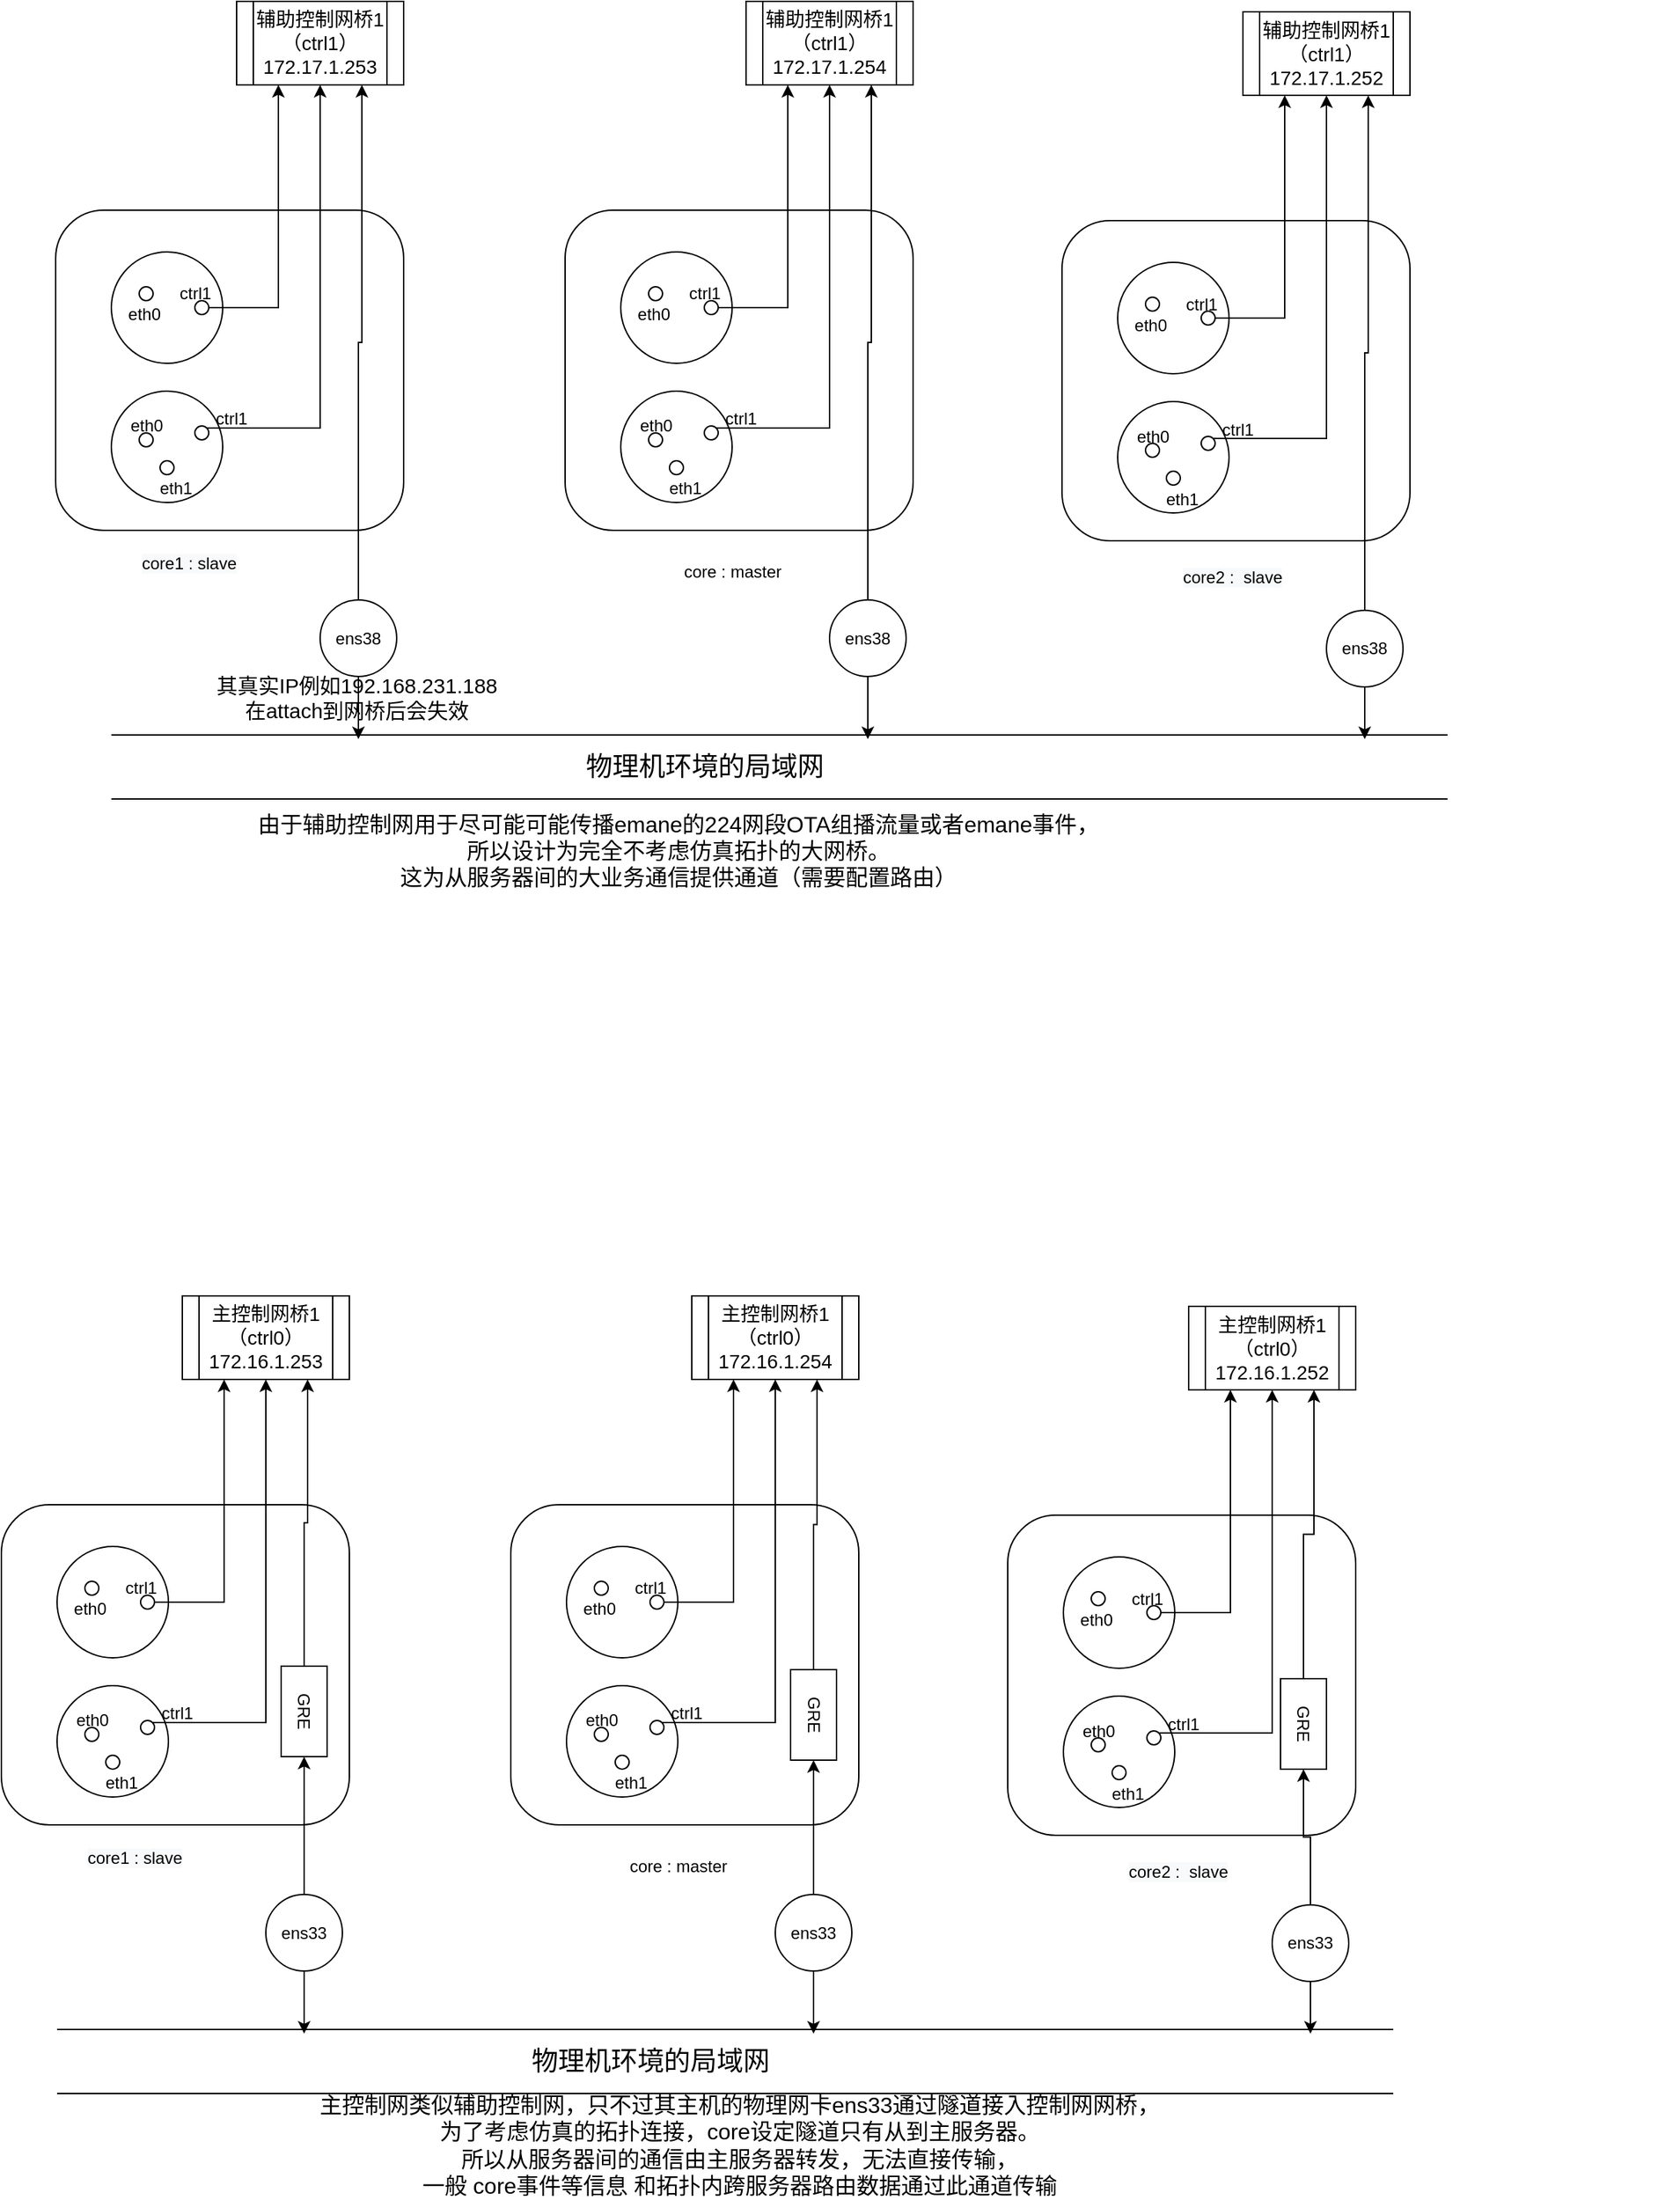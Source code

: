 <mxfile version="14.6.13" type="github">
  <diagram name="Page-1" id="12e1b939-464a-85fe-373e-61e167be1490">
    <mxGraphModel dx="1123" dy="832" grid="1" gridSize="10" guides="1" tooltips="1" connect="1" arrows="1" fold="1" page="1" pageScale="1.5" pageWidth="827" pageHeight="1169" background="none" math="0" shadow="0">
      <root>
        <mxCell id="0" />
        <mxCell id="1" parent="0" />
        <mxCell id="60da8b9f42644d3a-3" value="ATTRACT" style="text;html=1;strokeColor=none;fillColor=none;align=center;verticalAlign=middle;whiteSpace=wrap;rounded=0;shadow=0;fontSize=27;fontColor=#FFFFFF;fontStyle=1" parent="1" vertex="1">
          <mxGeometry x="355" y="165" width="280" height="60" as="geometry" />
        </mxCell>
        <mxCell id="60da8b9f42644d3a-6" value="" style="line;strokeWidth=2;html=1;rounded=0;shadow=0;fontSize=27;align=center;fillColor=none;strokeColor=#FFFFFF;" parent="1" vertex="1">
          <mxGeometry x="375" y="225" width="240" height="10" as="geometry" />
        </mxCell>
        <mxCell id="60da8b9f42644d3a-32" value="DELIGHT" style="text;html=1;strokeColor=none;fillColor=none;align=center;verticalAlign=middle;whiteSpace=wrap;rounded=0;shadow=0;fontSize=27;fontColor=#FFFFFF;fontStyle=1" parent="1" vertex="1">
          <mxGeometry x="1135" y="445" width="280" height="60" as="geometry" />
        </mxCell>
        <mxCell id="60da8b9f42644d3a-34" value="" style="line;strokeWidth=2;html=1;rounded=0;shadow=0;fontSize=27;align=center;fillColor=none;strokeColor=#FFFFFF;" parent="1" vertex="1">
          <mxGeometry x="1155" y="505" width="240" height="10" as="geometry" />
        </mxCell>
        <mxCell id="60da8b9f42644d3a-35" value="" style="line;strokeWidth=2;html=1;rounded=0;shadow=0;fontSize=27;align=center;fillColor=none;strokeColor=#FFFFFF;" parent="1" vertex="1">
          <mxGeometry x="1076" y="1015" width="240" height="10" as="geometry" />
        </mxCell>
        <mxCell id="WtJ207OkgV2DRdlj3lcY-6" value="" style="rounded=1;whiteSpace=wrap;html=1;" vertex="1" parent="1">
          <mxGeometry x="249" y="180" width="250" height="230" as="geometry" />
        </mxCell>
        <mxCell id="WtJ207OkgV2DRdlj3lcY-12" value="&lt;font style=&quot;font-size: 14px&quot;&gt;辅助控制网桥1&lt;br&gt;（ctrl1）&lt;br&gt;172.17.1.253&lt;/font&gt;" style="shape=process;whiteSpace=wrap;html=1;backgroundOutline=1;" vertex="1" parent="1">
          <mxGeometry x="379" y="30" width="120" height="60" as="geometry" />
        </mxCell>
        <mxCell id="WtJ207OkgV2DRdlj3lcY-15" value="" style="ellipse;whiteSpace=wrap;html=1;aspect=fixed;" vertex="1" parent="1">
          <mxGeometry x="289" y="210" width="80" height="80" as="geometry" />
        </mxCell>
        <mxCell id="WtJ207OkgV2DRdlj3lcY-25" value="" style="ellipse;whiteSpace=wrap;html=1;aspect=fixed;" vertex="1" parent="1">
          <mxGeometry x="289" y="310" width="80" height="80" as="geometry" />
        </mxCell>
        <mxCell id="WtJ207OkgV2DRdlj3lcY-33" style="edgeStyle=orthogonalEdgeStyle;rounded=0;orthogonalLoop=1;jettySize=auto;html=1;entryX=0.25;entryY=1;entryDx=0;entryDy=0;" edge="1" parent="1" source="WtJ207OkgV2DRdlj3lcY-26" target="WtJ207OkgV2DRdlj3lcY-12">
          <mxGeometry relative="1" as="geometry" />
        </mxCell>
        <mxCell id="WtJ207OkgV2DRdlj3lcY-26" value="" style="ellipse;whiteSpace=wrap;html=1;aspect=fixed;" vertex="1" parent="1">
          <mxGeometry x="349" y="245" width="10" height="10" as="geometry" />
        </mxCell>
        <mxCell id="WtJ207OkgV2DRdlj3lcY-34" style="edgeStyle=orthogonalEdgeStyle;rounded=0;orthogonalLoop=1;jettySize=auto;html=1;exitX=1;exitY=0;exitDx=0;exitDy=0;entryX=0.5;entryY=1;entryDx=0;entryDy=0;" edge="1" parent="1" source="WtJ207OkgV2DRdlj3lcY-29" target="WtJ207OkgV2DRdlj3lcY-12">
          <mxGeometry relative="1" as="geometry" />
        </mxCell>
        <mxCell id="WtJ207OkgV2DRdlj3lcY-29" value="" style="ellipse;whiteSpace=wrap;html=1;aspect=fixed;" vertex="1" parent="1">
          <mxGeometry x="349" y="335" width="10" height="10" as="geometry" />
        </mxCell>
        <mxCell id="WtJ207OkgV2DRdlj3lcY-35" value="" style="ellipse;whiteSpace=wrap;html=1;aspect=fixed;" vertex="1" parent="1">
          <mxGeometry x="309" y="235" width="10" height="10" as="geometry" />
        </mxCell>
        <mxCell id="WtJ207OkgV2DRdlj3lcY-36" value="" style="ellipse;whiteSpace=wrap;html=1;aspect=fixed;" vertex="1" parent="1">
          <mxGeometry x="309" y="340" width="10" height="10" as="geometry" />
        </mxCell>
        <mxCell id="WtJ207OkgV2DRdlj3lcY-37" value="" style="ellipse;whiteSpace=wrap;html=1;aspect=fixed;" vertex="1" parent="1">
          <mxGeometry x="324" y="360" width="10" height="10" as="geometry" />
        </mxCell>
        <mxCell id="WtJ207OkgV2DRdlj3lcY-44" value="core : master" style="text;html=1;align=center;verticalAlign=middle;resizable=0;points=[];autosize=1;strokeColor=none;" vertex="1" parent="1">
          <mxGeometry x="690" y="430" width="90" height="20" as="geometry" />
        </mxCell>
        <mxCell id="WtJ207OkgV2DRdlj3lcY-45" value="&lt;span style=&quot;color: rgb(0 , 0 , 0) ; font-family: &amp;#34;helvetica&amp;#34; ; font-size: 12px ; font-style: normal ; font-weight: 400 ; letter-spacing: normal ; text-align: center ; text-indent: 0px ; text-transform: none ; word-spacing: 0px ; background-color: rgb(248 , 249 , 250) ; display: inline ; float: none&quot;&gt;core2 :&amp;nbsp; slave&lt;/span&gt;" style="text;whiteSpace=wrap;html=1;" vertex="1" parent="1">
          <mxGeometry x="1057" y="430" width="100" height="30" as="geometry" />
        </mxCell>
        <mxCell id="WtJ207OkgV2DRdlj3lcY-46" value="&lt;span style=&quot;color: rgb(0 , 0 , 0) ; font-family: &amp;#34;helvetica&amp;#34; ; font-size: 12px ; font-style: normal ; font-weight: 400 ; letter-spacing: normal ; text-align: center ; text-indent: 0px ; text-transform: none ; word-spacing: 0px ; background-color: rgb(248 , 249 , 250) ; display: inline ; float: none&quot;&gt;core1 : slave&lt;/span&gt;" style="text;whiteSpace=wrap;html=1;" vertex="1" parent="1">
          <mxGeometry x="309" y="420" width="100" height="30" as="geometry" />
        </mxCell>
        <mxCell id="WtJ207OkgV2DRdlj3lcY-51" style="edgeStyle=orthogonalEdgeStyle;rounded=0;orthogonalLoop=1;jettySize=auto;html=1;exitX=0.5;exitY=0;exitDx=0;exitDy=0;entryX=0.75;entryY=1;entryDx=0;entryDy=0;" edge="1" parent="1" source="WtJ207OkgV2DRdlj3lcY-49" target="WtJ207OkgV2DRdlj3lcY-12">
          <mxGeometry relative="1" as="geometry" />
        </mxCell>
        <mxCell id="WtJ207OkgV2DRdlj3lcY-104" style="edgeStyle=orthogonalEdgeStyle;rounded=0;orthogonalLoop=1;jettySize=auto;html=1;" edge="1" parent="1" source="WtJ207OkgV2DRdlj3lcY-49">
          <mxGeometry relative="1" as="geometry">
            <mxPoint x="466.5" y="560" as="targetPoint" />
          </mxGeometry>
        </mxCell>
        <mxCell id="WtJ207OkgV2DRdlj3lcY-49" value="ens38" style="ellipse;whiteSpace=wrap;html=1;aspect=fixed;" vertex="1" parent="1">
          <mxGeometry x="439" y="460" width="55" height="55" as="geometry" />
        </mxCell>
        <mxCell id="WtJ207OkgV2DRdlj3lcY-50" value="&lt;font style=&quot;font-size: 15px&quot;&gt;其真实IP例如192.168.231.188 &lt;br&gt;在attach到网桥后会失效&lt;/font&gt;" style="text;html=1;align=center;verticalAlign=middle;resizable=0;points=[];autosize=1;strokeColor=none;" vertex="1" parent="1">
          <mxGeometry x="355" y="510" width="220" height="40" as="geometry" />
        </mxCell>
        <mxCell id="WtJ207OkgV2DRdlj3lcY-52" value="eth0&amp;nbsp;&lt;br&gt;" style="text;html=1;align=center;verticalAlign=middle;resizable=0;points=[];autosize=1;strokeColor=none;" vertex="1" parent="1">
          <mxGeometry x="294" y="245" width="40" height="20" as="geometry" />
        </mxCell>
        <mxCell id="WtJ207OkgV2DRdlj3lcY-53" value="eth1&lt;br&gt;" style="text;html=1;align=center;verticalAlign=middle;resizable=0;points=[];autosize=1;strokeColor=none;" vertex="1" parent="1">
          <mxGeometry x="315" y="370" width="40" height="20" as="geometry" />
        </mxCell>
        <mxCell id="WtJ207OkgV2DRdlj3lcY-54" value="eth0&lt;br&gt;" style="text;html=1;align=center;verticalAlign=middle;resizable=0;points=[];autosize=1;strokeColor=none;" vertex="1" parent="1">
          <mxGeometry x="294" y="325" width="40" height="20" as="geometry" />
        </mxCell>
        <mxCell id="WtJ207OkgV2DRdlj3lcY-55" value="ctrl1&lt;br&gt;" style="text;html=1;align=center;verticalAlign=middle;resizable=0;points=[];autosize=1;strokeColor=none;" vertex="1" parent="1">
          <mxGeometry x="355" y="320" width="40" height="20" as="geometry" />
        </mxCell>
        <mxCell id="WtJ207OkgV2DRdlj3lcY-56" value="ctrl1" style="text;html=1;align=center;verticalAlign=middle;resizable=0;points=[];autosize=1;strokeColor=none;" vertex="1" parent="1">
          <mxGeometry x="329" y="230" width="40" height="20" as="geometry" />
        </mxCell>
        <mxCell id="WtJ207OkgV2DRdlj3lcY-58" value="" style="rounded=1;whiteSpace=wrap;html=1;" vertex="1" parent="1">
          <mxGeometry x="615" y="180" width="250" height="230" as="geometry" />
        </mxCell>
        <mxCell id="WtJ207OkgV2DRdlj3lcY-59" value="&lt;font style=&quot;font-size: 14px&quot;&gt;辅助控制网桥1&lt;br&gt;（ctrl1）&lt;br&gt;172.17.1.254&lt;/font&gt;" style="shape=process;whiteSpace=wrap;html=1;backgroundOutline=1;" vertex="1" parent="1">
          <mxGeometry x="745" y="30" width="120" height="60" as="geometry" />
        </mxCell>
        <mxCell id="WtJ207OkgV2DRdlj3lcY-60" value="" style="ellipse;whiteSpace=wrap;html=1;aspect=fixed;" vertex="1" parent="1">
          <mxGeometry x="655" y="210" width="80" height="80" as="geometry" />
        </mxCell>
        <mxCell id="WtJ207OkgV2DRdlj3lcY-61" value="" style="ellipse;whiteSpace=wrap;html=1;aspect=fixed;" vertex="1" parent="1">
          <mxGeometry x="655" y="310" width="80" height="80" as="geometry" />
        </mxCell>
        <mxCell id="WtJ207OkgV2DRdlj3lcY-62" style="edgeStyle=orthogonalEdgeStyle;rounded=0;orthogonalLoop=1;jettySize=auto;html=1;entryX=0.25;entryY=1;entryDx=0;entryDy=0;" edge="1" parent="1" source="WtJ207OkgV2DRdlj3lcY-63" target="WtJ207OkgV2DRdlj3lcY-59">
          <mxGeometry relative="1" as="geometry" />
        </mxCell>
        <mxCell id="WtJ207OkgV2DRdlj3lcY-63" value="" style="ellipse;whiteSpace=wrap;html=1;aspect=fixed;" vertex="1" parent="1">
          <mxGeometry x="715" y="245" width="10" height="10" as="geometry" />
        </mxCell>
        <mxCell id="WtJ207OkgV2DRdlj3lcY-64" style="edgeStyle=orthogonalEdgeStyle;rounded=0;orthogonalLoop=1;jettySize=auto;html=1;exitX=1;exitY=0;exitDx=0;exitDy=0;entryX=0.5;entryY=1;entryDx=0;entryDy=0;" edge="1" parent="1" source="WtJ207OkgV2DRdlj3lcY-65" target="WtJ207OkgV2DRdlj3lcY-59">
          <mxGeometry relative="1" as="geometry" />
        </mxCell>
        <mxCell id="WtJ207OkgV2DRdlj3lcY-65" value="" style="ellipse;whiteSpace=wrap;html=1;aspect=fixed;" vertex="1" parent="1">
          <mxGeometry x="715" y="335" width="10" height="10" as="geometry" />
        </mxCell>
        <mxCell id="WtJ207OkgV2DRdlj3lcY-66" value="" style="ellipse;whiteSpace=wrap;html=1;aspect=fixed;" vertex="1" parent="1">
          <mxGeometry x="675" y="235" width="10" height="10" as="geometry" />
        </mxCell>
        <mxCell id="WtJ207OkgV2DRdlj3lcY-67" value="" style="ellipse;whiteSpace=wrap;html=1;aspect=fixed;" vertex="1" parent="1">
          <mxGeometry x="675" y="340" width="10" height="10" as="geometry" />
        </mxCell>
        <mxCell id="WtJ207OkgV2DRdlj3lcY-68" value="" style="ellipse;whiteSpace=wrap;html=1;aspect=fixed;" vertex="1" parent="1">
          <mxGeometry x="690" y="360" width="10" height="10" as="geometry" />
        </mxCell>
        <mxCell id="WtJ207OkgV2DRdlj3lcY-70" style="edgeStyle=orthogonalEdgeStyle;rounded=0;orthogonalLoop=1;jettySize=auto;html=1;exitX=0.5;exitY=0;exitDx=0;exitDy=0;entryX=0.75;entryY=1;entryDx=0;entryDy=0;" edge="1" parent="1" source="WtJ207OkgV2DRdlj3lcY-71" target="WtJ207OkgV2DRdlj3lcY-59">
          <mxGeometry relative="1" as="geometry" />
        </mxCell>
        <mxCell id="WtJ207OkgV2DRdlj3lcY-102" style="edgeStyle=orthogonalEdgeStyle;rounded=0;orthogonalLoop=1;jettySize=auto;html=1;" edge="1" parent="1" source="WtJ207OkgV2DRdlj3lcY-71">
          <mxGeometry relative="1" as="geometry">
            <mxPoint x="832.5" y="560" as="targetPoint" />
          </mxGeometry>
        </mxCell>
        <mxCell id="WtJ207OkgV2DRdlj3lcY-71" value="ens38" style="ellipse;whiteSpace=wrap;html=1;aspect=fixed;" vertex="1" parent="1">
          <mxGeometry x="805" y="460" width="55" height="55" as="geometry" />
        </mxCell>
        <mxCell id="WtJ207OkgV2DRdlj3lcY-73" value="eth0&amp;nbsp;&lt;br&gt;" style="text;html=1;align=center;verticalAlign=middle;resizable=0;points=[];autosize=1;strokeColor=none;" vertex="1" parent="1">
          <mxGeometry x="660" y="245" width="40" height="20" as="geometry" />
        </mxCell>
        <mxCell id="WtJ207OkgV2DRdlj3lcY-74" value="eth1&lt;br&gt;" style="text;html=1;align=center;verticalAlign=middle;resizable=0;points=[];autosize=1;strokeColor=none;" vertex="1" parent="1">
          <mxGeometry x="681" y="370" width="40" height="20" as="geometry" />
        </mxCell>
        <mxCell id="WtJ207OkgV2DRdlj3lcY-75" value="eth0&lt;br&gt;" style="text;html=1;align=center;verticalAlign=middle;resizable=0;points=[];autosize=1;strokeColor=none;" vertex="1" parent="1">
          <mxGeometry x="660" y="325" width="40" height="20" as="geometry" />
        </mxCell>
        <mxCell id="WtJ207OkgV2DRdlj3lcY-76" value="ctrl1&lt;br&gt;" style="text;html=1;align=center;verticalAlign=middle;resizable=0;points=[];autosize=1;strokeColor=none;" vertex="1" parent="1">
          <mxGeometry x="721" y="320" width="40" height="20" as="geometry" />
        </mxCell>
        <mxCell id="WtJ207OkgV2DRdlj3lcY-77" value="ctrl1" style="text;html=1;align=center;verticalAlign=middle;resizable=0;points=[];autosize=1;strokeColor=none;" vertex="1" parent="1">
          <mxGeometry x="695" y="230" width="40" height="20" as="geometry" />
        </mxCell>
        <mxCell id="WtJ207OkgV2DRdlj3lcY-78" value="" style="rounded=1;whiteSpace=wrap;html=1;" vertex="1" parent="1">
          <mxGeometry x="972" y="187.5" width="250" height="230" as="geometry" />
        </mxCell>
        <mxCell id="WtJ207OkgV2DRdlj3lcY-79" value="&lt;font style=&quot;font-size: 14px&quot;&gt;辅助控制网桥1&lt;br&gt;（ctrl1）&lt;br&gt;172.17.1.252&lt;/font&gt;" style="shape=process;whiteSpace=wrap;html=1;backgroundOutline=1;" vertex="1" parent="1">
          <mxGeometry x="1102" y="37.5" width="120" height="60" as="geometry" />
        </mxCell>
        <mxCell id="WtJ207OkgV2DRdlj3lcY-80" value="" style="ellipse;whiteSpace=wrap;html=1;aspect=fixed;" vertex="1" parent="1">
          <mxGeometry x="1012" y="217.5" width="80" height="80" as="geometry" />
        </mxCell>
        <mxCell id="WtJ207OkgV2DRdlj3lcY-81" value="" style="ellipse;whiteSpace=wrap;html=1;aspect=fixed;" vertex="1" parent="1">
          <mxGeometry x="1012" y="317.5" width="80" height="80" as="geometry" />
        </mxCell>
        <mxCell id="WtJ207OkgV2DRdlj3lcY-82" style="edgeStyle=orthogonalEdgeStyle;rounded=0;orthogonalLoop=1;jettySize=auto;html=1;entryX=0.25;entryY=1;entryDx=0;entryDy=0;" edge="1" parent="1" source="WtJ207OkgV2DRdlj3lcY-83" target="WtJ207OkgV2DRdlj3lcY-79">
          <mxGeometry relative="1" as="geometry" />
        </mxCell>
        <mxCell id="WtJ207OkgV2DRdlj3lcY-83" value="" style="ellipse;whiteSpace=wrap;html=1;aspect=fixed;" vertex="1" parent="1">
          <mxGeometry x="1072" y="252.5" width="10" height="10" as="geometry" />
        </mxCell>
        <mxCell id="WtJ207OkgV2DRdlj3lcY-84" style="edgeStyle=orthogonalEdgeStyle;rounded=0;orthogonalLoop=1;jettySize=auto;html=1;exitX=1;exitY=0;exitDx=0;exitDy=0;entryX=0.5;entryY=1;entryDx=0;entryDy=0;" edge="1" parent="1" source="WtJ207OkgV2DRdlj3lcY-85" target="WtJ207OkgV2DRdlj3lcY-79">
          <mxGeometry relative="1" as="geometry" />
        </mxCell>
        <mxCell id="WtJ207OkgV2DRdlj3lcY-85" value="" style="ellipse;whiteSpace=wrap;html=1;aspect=fixed;" vertex="1" parent="1">
          <mxGeometry x="1072" y="342.5" width="10" height="10" as="geometry" />
        </mxCell>
        <mxCell id="WtJ207OkgV2DRdlj3lcY-86" value="" style="ellipse;whiteSpace=wrap;html=1;aspect=fixed;" vertex="1" parent="1">
          <mxGeometry x="1032" y="242.5" width="10" height="10" as="geometry" />
        </mxCell>
        <mxCell id="WtJ207OkgV2DRdlj3lcY-87" value="" style="ellipse;whiteSpace=wrap;html=1;aspect=fixed;" vertex="1" parent="1">
          <mxGeometry x="1032" y="347.5" width="10" height="10" as="geometry" />
        </mxCell>
        <mxCell id="WtJ207OkgV2DRdlj3lcY-88" value="" style="ellipse;whiteSpace=wrap;html=1;aspect=fixed;" vertex="1" parent="1">
          <mxGeometry x="1047" y="367.5" width="10" height="10" as="geometry" />
        </mxCell>
        <mxCell id="WtJ207OkgV2DRdlj3lcY-90" style="edgeStyle=orthogonalEdgeStyle;rounded=0;orthogonalLoop=1;jettySize=auto;html=1;exitX=0.5;exitY=0;exitDx=0;exitDy=0;entryX=0.75;entryY=1;entryDx=0;entryDy=0;" edge="1" parent="1" source="WtJ207OkgV2DRdlj3lcY-91" target="WtJ207OkgV2DRdlj3lcY-79">
          <mxGeometry relative="1" as="geometry" />
        </mxCell>
        <mxCell id="WtJ207OkgV2DRdlj3lcY-103" style="edgeStyle=orthogonalEdgeStyle;rounded=0;orthogonalLoop=1;jettySize=auto;html=1;" edge="1" parent="1" source="WtJ207OkgV2DRdlj3lcY-91">
          <mxGeometry relative="1" as="geometry">
            <mxPoint x="1189.5" y="560" as="targetPoint" />
          </mxGeometry>
        </mxCell>
        <mxCell id="WtJ207OkgV2DRdlj3lcY-91" value="ens38" style="ellipse;whiteSpace=wrap;html=1;aspect=fixed;" vertex="1" parent="1">
          <mxGeometry x="1162" y="467.5" width="55" height="55" as="geometry" />
        </mxCell>
        <mxCell id="WtJ207OkgV2DRdlj3lcY-93" value="eth0&amp;nbsp;&lt;br&gt;" style="text;html=1;align=center;verticalAlign=middle;resizable=0;points=[];autosize=1;strokeColor=none;" vertex="1" parent="1">
          <mxGeometry x="1017" y="252.5" width="40" height="20" as="geometry" />
        </mxCell>
        <mxCell id="WtJ207OkgV2DRdlj3lcY-94" value="eth1&lt;br&gt;" style="text;html=1;align=center;verticalAlign=middle;resizable=0;points=[];autosize=1;strokeColor=none;" vertex="1" parent="1">
          <mxGeometry x="1038" y="377.5" width="40" height="20" as="geometry" />
        </mxCell>
        <mxCell id="WtJ207OkgV2DRdlj3lcY-95" value="eth0&lt;br&gt;" style="text;html=1;align=center;verticalAlign=middle;resizable=0;points=[];autosize=1;strokeColor=none;" vertex="1" parent="1">
          <mxGeometry x="1017" y="332.5" width="40" height="20" as="geometry" />
        </mxCell>
        <mxCell id="WtJ207OkgV2DRdlj3lcY-96" value="ctrl1&lt;br&gt;" style="text;html=1;align=center;verticalAlign=middle;resizable=0;points=[];autosize=1;strokeColor=none;" vertex="1" parent="1">
          <mxGeometry x="1078" y="327.5" width="40" height="20" as="geometry" />
        </mxCell>
        <mxCell id="WtJ207OkgV2DRdlj3lcY-97" value="ctrl1" style="text;html=1;align=center;verticalAlign=middle;resizable=0;points=[];autosize=1;strokeColor=none;" vertex="1" parent="1">
          <mxGeometry x="1052" y="237.5" width="40" height="20" as="geometry" />
        </mxCell>
        <mxCell id="WtJ207OkgV2DRdlj3lcY-100" value="" style="shape=link;html=1;width=46;" edge="1" parent="1">
          <mxGeometry width="100" relative="1" as="geometry">
            <mxPoint x="289" y="580" as="sourcePoint" />
            <mxPoint x="1249" y="580" as="targetPoint" />
          </mxGeometry>
        </mxCell>
        <mxCell id="WtJ207OkgV2DRdlj3lcY-101" value="&lt;font style=&quot;font-size: 19px&quot;&gt;物理机环境的局域网&lt;/font&gt;" style="text;html=1;align=center;verticalAlign=middle;resizable=0;points=[];autosize=1;strokeColor=none;" vertex="1" parent="1">
          <mxGeometry x="620" y="570" width="190" height="20" as="geometry" />
        </mxCell>
        <mxCell id="WtJ207OkgV2DRdlj3lcY-171" value="ATTRACT" style="text;html=1;strokeColor=none;fillColor=none;align=center;verticalAlign=middle;whiteSpace=wrap;rounded=0;shadow=0;fontSize=27;fontColor=#FFFFFF;fontStyle=1" vertex="1" parent="1">
          <mxGeometry x="316" y="1095" width="280" height="60" as="geometry" />
        </mxCell>
        <mxCell id="WtJ207OkgV2DRdlj3lcY-172" value="" style="line;strokeWidth=2;html=1;rounded=0;shadow=0;fontSize=27;align=center;fillColor=none;strokeColor=#FFFFFF;" vertex="1" parent="1">
          <mxGeometry x="336" y="1155" width="240" height="10" as="geometry" />
        </mxCell>
        <mxCell id="WtJ207OkgV2DRdlj3lcY-173" value="" style="rounded=1;whiteSpace=wrap;html=1;" vertex="1" parent="1">
          <mxGeometry x="210" y="1110" width="250" height="230" as="geometry" />
        </mxCell>
        <mxCell id="WtJ207OkgV2DRdlj3lcY-174" value="&lt;font style=&quot;font-size: 14px&quot;&gt;主控制网桥1&lt;br&gt;（ctrl0）&lt;br&gt;172.16.1.253&lt;/font&gt;" style="shape=process;whiteSpace=wrap;html=1;backgroundOutline=1;" vertex="1" parent="1">
          <mxGeometry x="340" y="960" width="120" height="60" as="geometry" />
        </mxCell>
        <mxCell id="WtJ207OkgV2DRdlj3lcY-175" value="" style="ellipse;whiteSpace=wrap;html=1;aspect=fixed;" vertex="1" parent="1">
          <mxGeometry x="250" y="1140" width="80" height="80" as="geometry" />
        </mxCell>
        <mxCell id="WtJ207OkgV2DRdlj3lcY-176" value="" style="ellipse;whiteSpace=wrap;html=1;aspect=fixed;" vertex="1" parent="1">
          <mxGeometry x="250" y="1240" width="80" height="80" as="geometry" />
        </mxCell>
        <mxCell id="WtJ207OkgV2DRdlj3lcY-177" style="edgeStyle=orthogonalEdgeStyle;rounded=0;orthogonalLoop=1;jettySize=auto;html=1;entryX=0.25;entryY=1;entryDx=0;entryDy=0;" edge="1" parent="1" source="WtJ207OkgV2DRdlj3lcY-178" target="WtJ207OkgV2DRdlj3lcY-174">
          <mxGeometry relative="1" as="geometry" />
        </mxCell>
        <mxCell id="WtJ207OkgV2DRdlj3lcY-178" value="" style="ellipse;whiteSpace=wrap;html=1;aspect=fixed;" vertex="1" parent="1">
          <mxGeometry x="310" y="1175" width="10" height="10" as="geometry" />
        </mxCell>
        <mxCell id="WtJ207OkgV2DRdlj3lcY-179" style="edgeStyle=orthogonalEdgeStyle;rounded=0;orthogonalLoop=1;jettySize=auto;html=1;exitX=1;exitY=0;exitDx=0;exitDy=0;entryX=0.5;entryY=1;entryDx=0;entryDy=0;" edge="1" parent="1" source="WtJ207OkgV2DRdlj3lcY-180" target="WtJ207OkgV2DRdlj3lcY-174">
          <mxGeometry relative="1" as="geometry" />
        </mxCell>
        <mxCell id="WtJ207OkgV2DRdlj3lcY-180" value="" style="ellipse;whiteSpace=wrap;html=1;aspect=fixed;" vertex="1" parent="1">
          <mxGeometry x="310" y="1265" width="10" height="10" as="geometry" />
        </mxCell>
        <mxCell id="WtJ207OkgV2DRdlj3lcY-181" value="" style="ellipse;whiteSpace=wrap;html=1;aspect=fixed;" vertex="1" parent="1">
          <mxGeometry x="270" y="1165" width="10" height="10" as="geometry" />
        </mxCell>
        <mxCell id="WtJ207OkgV2DRdlj3lcY-182" value="" style="ellipse;whiteSpace=wrap;html=1;aspect=fixed;" vertex="1" parent="1">
          <mxGeometry x="270" y="1270" width="10" height="10" as="geometry" />
        </mxCell>
        <mxCell id="WtJ207OkgV2DRdlj3lcY-183" value="" style="ellipse;whiteSpace=wrap;html=1;aspect=fixed;" vertex="1" parent="1">
          <mxGeometry x="285" y="1290" width="10" height="10" as="geometry" />
        </mxCell>
        <mxCell id="WtJ207OkgV2DRdlj3lcY-184" value="core : master" style="text;html=1;align=center;verticalAlign=middle;resizable=0;points=[];autosize=1;strokeColor=none;" vertex="1" parent="1">
          <mxGeometry x="651" y="1360" width="90" height="20" as="geometry" />
        </mxCell>
        <mxCell id="WtJ207OkgV2DRdlj3lcY-185" value="&lt;span style=&quot;color: rgb(0 , 0 , 0) ; font-family: &amp;#34;helvetica&amp;#34; ; font-size: 12px ; font-style: normal ; font-weight: 400 ; letter-spacing: normal ; text-align: center ; text-indent: 0px ; text-transform: none ; word-spacing: 0px ; background-color: rgb(248 , 249 , 250) ; display: inline ; float: none&quot;&gt;core2 :&amp;nbsp; slave&lt;/span&gt;" style="text;whiteSpace=wrap;html=1;" vertex="1" parent="1">
          <mxGeometry x="1018" y="1360" width="100" height="30" as="geometry" />
        </mxCell>
        <mxCell id="WtJ207OkgV2DRdlj3lcY-186" value="&lt;span style=&quot;color: rgb(0 , 0 , 0) ; font-family: &amp;#34;helvetica&amp;#34; ; font-size: 12px ; font-style: normal ; font-weight: 400 ; letter-spacing: normal ; text-align: center ; text-indent: 0px ; text-transform: none ; word-spacing: 0px ; background-color: rgb(248 , 249 , 250) ; display: inline ; float: none&quot;&gt;core1 : slave&lt;/span&gt;" style="text;whiteSpace=wrap;html=1;" vertex="1" parent="1">
          <mxGeometry x="270" y="1350" width="100" height="30" as="geometry" />
        </mxCell>
        <mxCell id="WtJ207OkgV2DRdlj3lcY-188" style="edgeStyle=orthogonalEdgeStyle;rounded=0;orthogonalLoop=1;jettySize=auto;html=1;" edge="1" parent="1" source="WtJ207OkgV2DRdlj3lcY-189">
          <mxGeometry relative="1" as="geometry">
            <mxPoint x="427.5" y="1490" as="targetPoint" />
          </mxGeometry>
        </mxCell>
        <mxCell id="WtJ207OkgV2DRdlj3lcY-245" style="edgeStyle=orthogonalEdgeStyle;rounded=0;orthogonalLoop=1;jettySize=auto;html=1;exitX=0.5;exitY=0;exitDx=0;exitDy=0;" edge="1" parent="1" source="WtJ207OkgV2DRdlj3lcY-189" target="WtJ207OkgV2DRdlj3lcY-242">
          <mxGeometry relative="1" as="geometry" />
        </mxCell>
        <mxCell id="WtJ207OkgV2DRdlj3lcY-189" value="ens33" style="ellipse;whiteSpace=wrap;html=1;aspect=fixed;" vertex="1" parent="1">
          <mxGeometry x="400" y="1390" width="55" height="55" as="geometry" />
        </mxCell>
        <mxCell id="WtJ207OkgV2DRdlj3lcY-191" value="eth0&amp;nbsp;&lt;br&gt;" style="text;html=1;align=center;verticalAlign=middle;resizable=0;points=[];autosize=1;strokeColor=none;" vertex="1" parent="1">
          <mxGeometry x="255" y="1175" width="40" height="20" as="geometry" />
        </mxCell>
        <mxCell id="WtJ207OkgV2DRdlj3lcY-192" value="eth1&lt;br&gt;" style="text;html=1;align=center;verticalAlign=middle;resizable=0;points=[];autosize=1;strokeColor=none;" vertex="1" parent="1">
          <mxGeometry x="276" y="1300" width="40" height="20" as="geometry" />
        </mxCell>
        <mxCell id="WtJ207OkgV2DRdlj3lcY-193" value="eth0&lt;br&gt;" style="text;html=1;align=center;verticalAlign=middle;resizable=0;points=[];autosize=1;strokeColor=none;" vertex="1" parent="1">
          <mxGeometry x="255" y="1255" width="40" height="20" as="geometry" />
        </mxCell>
        <mxCell id="WtJ207OkgV2DRdlj3lcY-194" value="ctrl1&lt;br&gt;" style="text;html=1;align=center;verticalAlign=middle;resizable=0;points=[];autosize=1;strokeColor=none;" vertex="1" parent="1">
          <mxGeometry x="316" y="1250" width="40" height="20" as="geometry" />
        </mxCell>
        <mxCell id="WtJ207OkgV2DRdlj3lcY-195" value="ctrl1" style="text;html=1;align=center;verticalAlign=middle;resizable=0;points=[];autosize=1;strokeColor=none;" vertex="1" parent="1">
          <mxGeometry x="290" y="1160" width="40" height="20" as="geometry" />
        </mxCell>
        <mxCell id="WtJ207OkgV2DRdlj3lcY-196" value="" style="rounded=1;whiteSpace=wrap;html=1;" vertex="1" parent="1">
          <mxGeometry x="576" y="1110" width="250" height="230" as="geometry" />
        </mxCell>
        <mxCell id="WtJ207OkgV2DRdlj3lcY-197" value="&lt;font style=&quot;font-size: 14px&quot;&gt;主控制网桥1&lt;br&gt;（ctrl0）&lt;br&gt;172.16.1.254&lt;/font&gt;" style="shape=process;whiteSpace=wrap;html=1;backgroundOutline=1;" vertex="1" parent="1">
          <mxGeometry x="706" y="960" width="120" height="60" as="geometry" />
        </mxCell>
        <mxCell id="WtJ207OkgV2DRdlj3lcY-198" value="" style="ellipse;whiteSpace=wrap;html=1;aspect=fixed;" vertex="1" parent="1">
          <mxGeometry x="616" y="1140" width="80" height="80" as="geometry" />
        </mxCell>
        <mxCell id="WtJ207OkgV2DRdlj3lcY-199" value="" style="ellipse;whiteSpace=wrap;html=1;aspect=fixed;" vertex="1" parent="1">
          <mxGeometry x="616" y="1240" width="80" height="80" as="geometry" />
        </mxCell>
        <mxCell id="WtJ207OkgV2DRdlj3lcY-200" style="edgeStyle=orthogonalEdgeStyle;rounded=0;orthogonalLoop=1;jettySize=auto;html=1;entryX=0.25;entryY=1;entryDx=0;entryDy=0;" edge="1" parent="1" source="WtJ207OkgV2DRdlj3lcY-201" target="WtJ207OkgV2DRdlj3lcY-197">
          <mxGeometry relative="1" as="geometry" />
        </mxCell>
        <mxCell id="WtJ207OkgV2DRdlj3lcY-201" value="" style="ellipse;whiteSpace=wrap;html=1;aspect=fixed;" vertex="1" parent="1">
          <mxGeometry x="676" y="1175" width="10" height="10" as="geometry" />
        </mxCell>
        <mxCell id="WtJ207OkgV2DRdlj3lcY-202" style="edgeStyle=orthogonalEdgeStyle;rounded=0;orthogonalLoop=1;jettySize=auto;html=1;exitX=1;exitY=0;exitDx=0;exitDy=0;entryX=0.5;entryY=1;entryDx=0;entryDy=0;" edge="1" parent="1" source="WtJ207OkgV2DRdlj3lcY-203" target="WtJ207OkgV2DRdlj3lcY-197">
          <mxGeometry relative="1" as="geometry" />
        </mxCell>
        <mxCell id="WtJ207OkgV2DRdlj3lcY-203" value="" style="ellipse;whiteSpace=wrap;html=1;aspect=fixed;" vertex="1" parent="1">
          <mxGeometry x="676" y="1265" width="10" height="10" as="geometry" />
        </mxCell>
        <mxCell id="WtJ207OkgV2DRdlj3lcY-204" value="" style="ellipse;whiteSpace=wrap;html=1;aspect=fixed;" vertex="1" parent="1">
          <mxGeometry x="636" y="1165" width="10" height="10" as="geometry" />
        </mxCell>
        <mxCell id="WtJ207OkgV2DRdlj3lcY-205" value="" style="ellipse;whiteSpace=wrap;html=1;aspect=fixed;" vertex="1" parent="1">
          <mxGeometry x="636" y="1270" width="10" height="10" as="geometry" />
        </mxCell>
        <mxCell id="WtJ207OkgV2DRdlj3lcY-206" value="" style="ellipse;whiteSpace=wrap;html=1;aspect=fixed;" vertex="1" parent="1">
          <mxGeometry x="651" y="1290" width="10" height="10" as="geometry" />
        </mxCell>
        <mxCell id="WtJ207OkgV2DRdlj3lcY-208" style="edgeStyle=orthogonalEdgeStyle;rounded=0;orthogonalLoop=1;jettySize=auto;html=1;" edge="1" parent="1" source="WtJ207OkgV2DRdlj3lcY-209">
          <mxGeometry relative="1" as="geometry">
            <mxPoint x="793.5" y="1490" as="targetPoint" />
          </mxGeometry>
        </mxCell>
        <mxCell id="WtJ207OkgV2DRdlj3lcY-247" style="edgeStyle=orthogonalEdgeStyle;rounded=0;orthogonalLoop=1;jettySize=auto;html=1;exitX=0.5;exitY=0;exitDx=0;exitDy=0;entryX=1;entryY=0.5;entryDx=0;entryDy=0;" edge="1" parent="1" source="WtJ207OkgV2DRdlj3lcY-209" target="WtJ207OkgV2DRdlj3lcY-243">
          <mxGeometry relative="1" as="geometry" />
        </mxCell>
        <mxCell id="WtJ207OkgV2DRdlj3lcY-209" value="ens33" style="ellipse;whiteSpace=wrap;html=1;aspect=fixed;" vertex="1" parent="1">
          <mxGeometry x="766" y="1390" width="55" height="55" as="geometry" />
        </mxCell>
        <mxCell id="WtJ207OkgV2DRdlj3lcY-210" value="eth0&amp;nbsp;&lt;br&gt;" style="text;html=1;align=center;verticalAlign=middle;resizable=0;points=[];autosize=1;strokeColor=none;" vertex="1" parent="1">
          <mxGeometry x="621" y="1175" width="40" height="20" as="geometry" />
        </mxCell>
        <mxCell id="WtJ207OkgV2DRdlj3lcY-211" value="eth1&lt;br&gt;" style="text;html=1;align=center;verticalAlign=middle;resizable=0;points=[];autosize=1;strokeColor=none;" vertex="1" parent="1">
          <mxGeometry x="642" y="1300" width="40" height="20" as="geometry" />
        </mxCell>
        <mxCell id="WtJ207OkgV2DRdlj3lcY-212" value="eth0&lt;br&gt;" style="text;html=1;align=center;verticalAlign=middle;resizable=0;points=[];autosize=1;strokeColor=none;" vertex="1" parent="1">
          <mxGeometry x="621" y="1255" width="40" height="20" as="geometry" />
        </mxCell>
        <mxCell id="WtJ207OkgV2DRdlj3lcY-213" value="ctrl1&lt;br&gt;" style="text;html=1;align=center;verticalAlign=middle;resizable=0;points=[];autosize=1;strokeColor=none;" vertex="1" parent="1">
          <mxGeometry x="682" y="1250" width="40" height="20" as="geometry" />
        </mxCell>
        <mxCell id="WtJ207OkgV2DRdlj3lcY-214" value="ctrl1" style="text;html=1;align=center;verticalAlign=middle;resizable=0;points=[];autosize=1;strokeColor=none;" vertex="1" parent="1">
          <mxGeometry x="656" y="1160" width="40" height="20" as="geometry" />
        </mxCell>
        <mxCell id="WtJ207OkgV2DRdlj3lcY-215" value="" style="rounded=1;whiteSpace=wrap;html=1;" vertex="1" parent="1">
          <mxGeometry x="933" y="1117.5" width="250" height="230" as="geometry" />
        </mxCell>
        <mxCell id="WtJ207OkgV2DRdlj3lcY-216" value="&lt;font style=&quot;font-size: 14px&quot;&gt;主控制网桥1&lt;br&gt;（ctrl0）&lt;br&gt;172.16.1.252&lt;/font&gt;" style="shape=process;whiteSpace=wrap;html=1;backgroundOutline=1;" vertex="1" parent="1">
          <mxGeometry x="1063" y="967.5" width="120" height="60" as="geometry" />
        </mxCell>
        <mxCell id="WtJ207OkgV2DRdlj3lcY-217" value="" style="ellipse;whiteSpace=wrap;html=1;aspect=fixed;" vertex="1" parent="1">
          <mxGeometry x="973" y="1147.5" width="80" height="80" as="geometry" />
        </mxCell>
        <mxCell id="WtJ207OkgV2DRdlj3lcY-218" value="" style="ellipse;whiteSpace=wrap;html=1;aspect=fixed;" vertex="1" parent="1">
          <mxGeometry x="973" y="1247.5" width="80" height="80" as="geometry" />
        </mxCell>
        <mxCell id="WtJ207OkgV2DRdlj3lcY-219" style="edgeStyle=orthogonalEdgeStyle;rounded=0;orthogonalLoop=1;jettySize=auto;html=1;entryX=0.25;entryY=1;entryDx=0;entryDy=0;" edge="1" parent="1" source="WtJ207OkgV2DRdlj3lcY-220" target="WtJ207OkgV2DRdlj3lcY-216">
          <mxGeometry relative="1" as="geometry" />
        </mxCell>
        <mxCell id="WtJ207OkgV2DRdlj3lcY-220" value="" style="ellipse;whiteSpace=wrap;html=1;aspect=fixed;" vertex="1" parent="1">
          <mxGeometry x="1033" y="1182.5" width="10" height="10" as="geometry" />
        </mxCell>
        <mxCell id="WtJ207OkgV2DRdlj3lcY-221" style="edgeStyle=orthogonalEdgeStyle;rounded=0;orthogonalLoop=1;jettySize=auto;html=1;exitX=1;exitY=0;exitDx=0;exitDy=0;entryX=0.5;entryY=1;entryDx=0;entryDy=0;" edge="1" parent="1" source="WtJ207OkgV2DRdlj3lcY-222" target="WtJ207OkgV2DRdlj3lcY-216">
          <mxGeometry relative="1" as="geometry" />
        </mxCell>
        <mxCell id="WtJ207OkgV2DRdlj3lcY-222" value="" style="ellipse;whiteSpace=wrap;html=1;aspect=fixed;" vertex="1" parent="1">
          <mxGeometry x="1033" y="1272.5" width="10" height="10" as="geometry" />
        </mxCell>
        <mxCell id="WtJ207OkgV2DRdlj3lcY-223" value="" style="ellipse;whiteSpace=wrap;html=1;aspect=fixed;" vertex="1" parent="1">
          <mxGeometry x="993" y="1172.5" width="10" height="10" as="geometry" />
        </mxCell>
        <mxCell id="WtJ207OkgV2DRdlj3lcY-224" value="" style="ellipse;whiteSpace=wrap;html=1;aspect=fixed;" vertex="1" parent="1">
          <mxGeometry x="993" y="1277.5" width="10" height="10" as="geometry" />
        </mxCell>
        <mxCell id="WtJ207OkgV2DRdlj3lcY-225" value="" style="ellipse;whiteSpace=wrap;html=1;aspect=fixed;" vertex="1" parent="1">
          <mxGeometry x="1008" y="1297.5" width="10" height="10" as="geometry" />
        </mxCell>
        <mxCell id="WtJ207OkgV2DRdlj3lcY-227" style="edgeStyle=orthogonalEdgeStyle;rounded=0;orthogonalLoop=1;jettySize=auto;html=1;" edge="1" parent="1" source="WtJ207OkgV2DRdlj3lcY-228">
          <mxGeometry relative="1" as="geometry">
            <mxPoint x="1150.5" y="1490" as="targetPoint" />
          </mxGeometry>
        </mxCell>
        <mxCell id="WtJ207OkgV2DRdlj3lcY-249" style="edgeStyle=orthogonalEdgeStyle;rounded=0;orthogonalLoop=1;jettySize=auto;html=1;exitX=0.5;exitY=0;exitDx=0;exitDy=0;entryX=1;entryY=0.5;entryDx=0;entryDy=0;" edge="1" parent="1" source="WtJ207OkgV2DRdlj3lcY-228" target="WtJ207OkgV2DRdlj3lcY-244">
          <mxGeometry relative="1" as="geometry" />
        </mxCell>
        <mxCell id="WtJ207OkgV2DRdlj3lcY-228" value="ens33" style="ellipse;whiteSpace=wrap;html=1;aspect=fixed;" vertex="1" parent="1">
          <mxGeometry x="1123" y="1397.5" width="55" height="55" as="geometry" />
        </mxCell>
        <mxCell id="WtJ207OkgV2DRdlj3lcY-229" value="eth0&amp;nbsp;&lt;br&gt;" style="text;html=1;align=center;verticalAlign=middle;resizable=0;points=[];autosize=1;strokeColor=none;" vertex="1" parent="1">
          <mxGeometry x="978" y="1182.5" width="40" height="20" as="geometry" />
        </mxCell>
        <mxCell id="WtJ207OkgV2DRdlj3lcY-230" value="eth1&lt;br&gt;" style="text;html=1;align=center;verticalAlign=middle;resizable=0;points=[];autosize=1;strokeColor=none;" vertex="1" parent="1">
          <mxGeometry x="999" y="1307.5" width="40" height="20" as="geometry" />
        </mxCell>
        <mxCell id="WtJ207OkgV2DRdlj3lcY-231" value="eth0&lt;br&gt;" style="text;html=1;align=center;verticalAlign=middle;resizable=0;points=[];autosize=1;strokeColor=none;" vertex="1" parent="1">
          <mxGeometry x="978" y="1262.5" width="40" height="20" as="geometry" />
        </mxCell>
        <mxCell id="WtJ207OkgV2DRdlj3lcY-232" value="ctrl1&lt;br&gt;" style="text;html=1;align=center;verticalAlign=middle;resizable=0;points=[];autosize=1;strokeColor=none;" vertex="1" parent="1">
          <mxGeometry x="1039" y="1257.5" width="40" height="20" as="geometry" />
        </mxCell>
        <mxCell id="WtJ207OkgV2DRdlj3lcY-233" value="ctrl1" style="text;html=1;align=center;verticalAlign=middle;resizable=0;points=[];autosize=1;strokeColor=none;" vertex="1" parent="1">
          <mxGeometry x="1013" y="1167.5" width="40" height="20" as="geometry" />
        </mxCell>
        <mxCell id="WtJ207OkgV2DRdlj3lcY-234" value="" style="shape=link;html=1;width=46;" edge="1" parent="1">
          <mxGeometry width="100" relative="1" as="geometry">
            <mxPoint x="250" y="1510" as="sourcePoint" />
            <mxPoint x="1210" y="1510" as="targetPoint" />
          </mxGeometry>
        </mxCell>
        <mxCell id="WtJ207OkgV2DRdlj3lcY-235" value="&lt;font style=&quot;font-size: 19px&quot;&gt;物理机环境的局域网&lt;/font&gt;" style="text;html=1;align=center;verticalAlign=middle;resizable=0;points=[];autosize=1;strokeColor=none;" vertex="1" parent="1">
          <mxGeometry x="581" y="1500" width="190" height="20" as="geometry" />
        </mxCell>
        <mxCell id="WtJ207OkgV2DRdlj3lcY-238" value="&lt;font style=&quot;font-size: 16px&quot;&gt;由于辅助控制网用于尽可能可能传播emane的224网段OTA组播流量或者emane事件，&lt;br&gt;所以设计为完全不考虑仿真拓扑的大网桥。&lt;br&gt;这为从服务器间的大业务通信提供通道（需要配置路由）&lt;br&gt;&lt;/font&gt;" style="text;html=1;align=center;verticalAlign=middle;resizable=0;points=[];autosize=1;strokeColor=none;" vertex="1" parent="1">
          <mxGeometry x="386" y="615" width="620" height="50" as="geometry" />
        </mxCell>
        <mxCell id="WtJ207OkgV2DRdlj3lcY-239" value="&lt;font style=&quot;font-size: 16px&quot;&gt;主控制网类似辅助控制网，只不过其主机的物理网卡ens33通过隧道接入控制网网桥，&lt;br&gt;为了考虑仿真的拓扑连接，core设定隧道只有从到主服务器。&lt;br&gt;所以从服务器间的通信由主服务器转发，无法直接传输，&lt;br&gt;一般 core事件等信息 和拓扑内跨服务器路由数据通过此通道传输&lt;br&gt;&lt;/font&gt;" style="text;html=1;align=center;verticalAlign=middle;resizable=0;points=[];autosize=1;strokeColor=none;" vertex="1" parent="1">
          <mxGeometry x="430" y="1535" width="620" height="70" as="geometry" />
        </mxCell>
        <mxCell id="WtJ207OkgV2DRdlj3lcY-246" style="edgeStyle=orthogonalEdgeStyle;rounded=0;orthogonalLoop=1;jettySize=auto;html=1;exitX=0;exitY=0.5;exitDx=0;exitDy=0;entryX=0.75;entryY=1;entryDx=0;entryDy=0;" edge="1" parent="1" source="WtJ207OkgV2DRdlj3lcY-242" target="WtJ207OkgV2DRdlj3lcY-174">
          <mxGeometry relative="1" as="geometry" />
        </mxCell>
        <mxCell id="WtJ207OkgV2DRdlj3lcY-242" value="GRE" style="rounded=0;whiteSpace=wrap;html=1;rotation=90;" vertex="1" parent="1">
          <mxGeometry x="395" y="1242" width="65" height="33" as="geometry" />
        </mxCell>
        <mxCell id="WtJ207OkgV2DRdlj3lcY-248" style="edgeStyle=orthogonalEdgeStyle;rounded=0;orthogonalLoop=1;jettySize=auto;html=1;exitX=0;exitY=0.5;exitDx=0;exitDy=0;entryX=0.75;entryY=1;entryDx=0;entryDy=0;" edge="1" parent="1" source="WtJ207OkgV2DRdlj3lcY-243" target="WtJ207OkgV2DRdlj3lcY-197">
          <mxGeometry relative="1" as="geometry" />
        </mxCell>
        <mxCell id="WtJ207OkgV2DRdlj3lcY-243" value="GRE" style="rounded=0;whiteSpace=wrap;html=1;rotation=90;" vertex="1" parent="1">
          <mxGeometry x="761" y="1244.5" width="65" height="33" as="geometry" />
        </mxCell>
        <mxCell id="WtJ207OkgV2DRdlj3lcY-250" style="edgeStyle=orthogonalEdgeStyle;rounded=0;orthogonalLoop=1;jettySize=auto;html=1;exitX=0;exitY=0.5;exitDx=0;exitDy=0;entryX=0.75;entryY=1;entryDx=0;entryDy=0;" edge="1" parent="1" source="WtJ207OkgV2DRdlj3lcY-244" target="WtJ207OkgV2DRdlj3lcY-216">
          <mxGeometry relative="1" as="geometry" />
        </mxCell>
        <mxCell id="WtJ207OkgV2DRdlj3lcY-244" value="GRE" style="rounded=0;whiteSpace=wrap;html=1;rotation=90;" vertex="1" parent="1">
          <mxGeometry x="1113" y="1251" width="65" height="33" as="geometry" />
        </mxCell>
      </root>
    </mxGraphModel>
  </diagram>
</mxfile>
